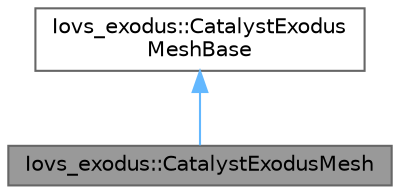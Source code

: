 digraph "Iovs_exodus::CatalystExodusMesh"
{
 // INTERACTIVE_SVG=YES
 // LATEX_PDF_SIZE
  bgcolor="transparent";
  edge [fontname=Helvetica,fontsize=10,labelfontname=Helvetica,labelfontsize=10];
  node [fontname=Helvetica,fontsize=10,shape=box,height=0.2,width=0.4];
  Node1 [id="Node000001",label="Iovs_exodus::CatalystExodusMesh",height=0.2,width=0.4,color="gray40", fillcolor="grey60", style="filled", fontcolor="black",tooltip=" "];
  Node2 -> Node1 [id="edge1_Node000001_Node000002",dir="back",color="steelblue1",style="solid",tooltip=" "];
  Node2 [id="Node000002",label="Iovs_exodus::CatalystExodus\lMeshBase",height=0.2,width=0.4,color="gray40", fillcolor="white", style="filled",URL="$classIovs__exodus_1_1CatalystExodusMeshBase.html",tooltip=" "];
}
